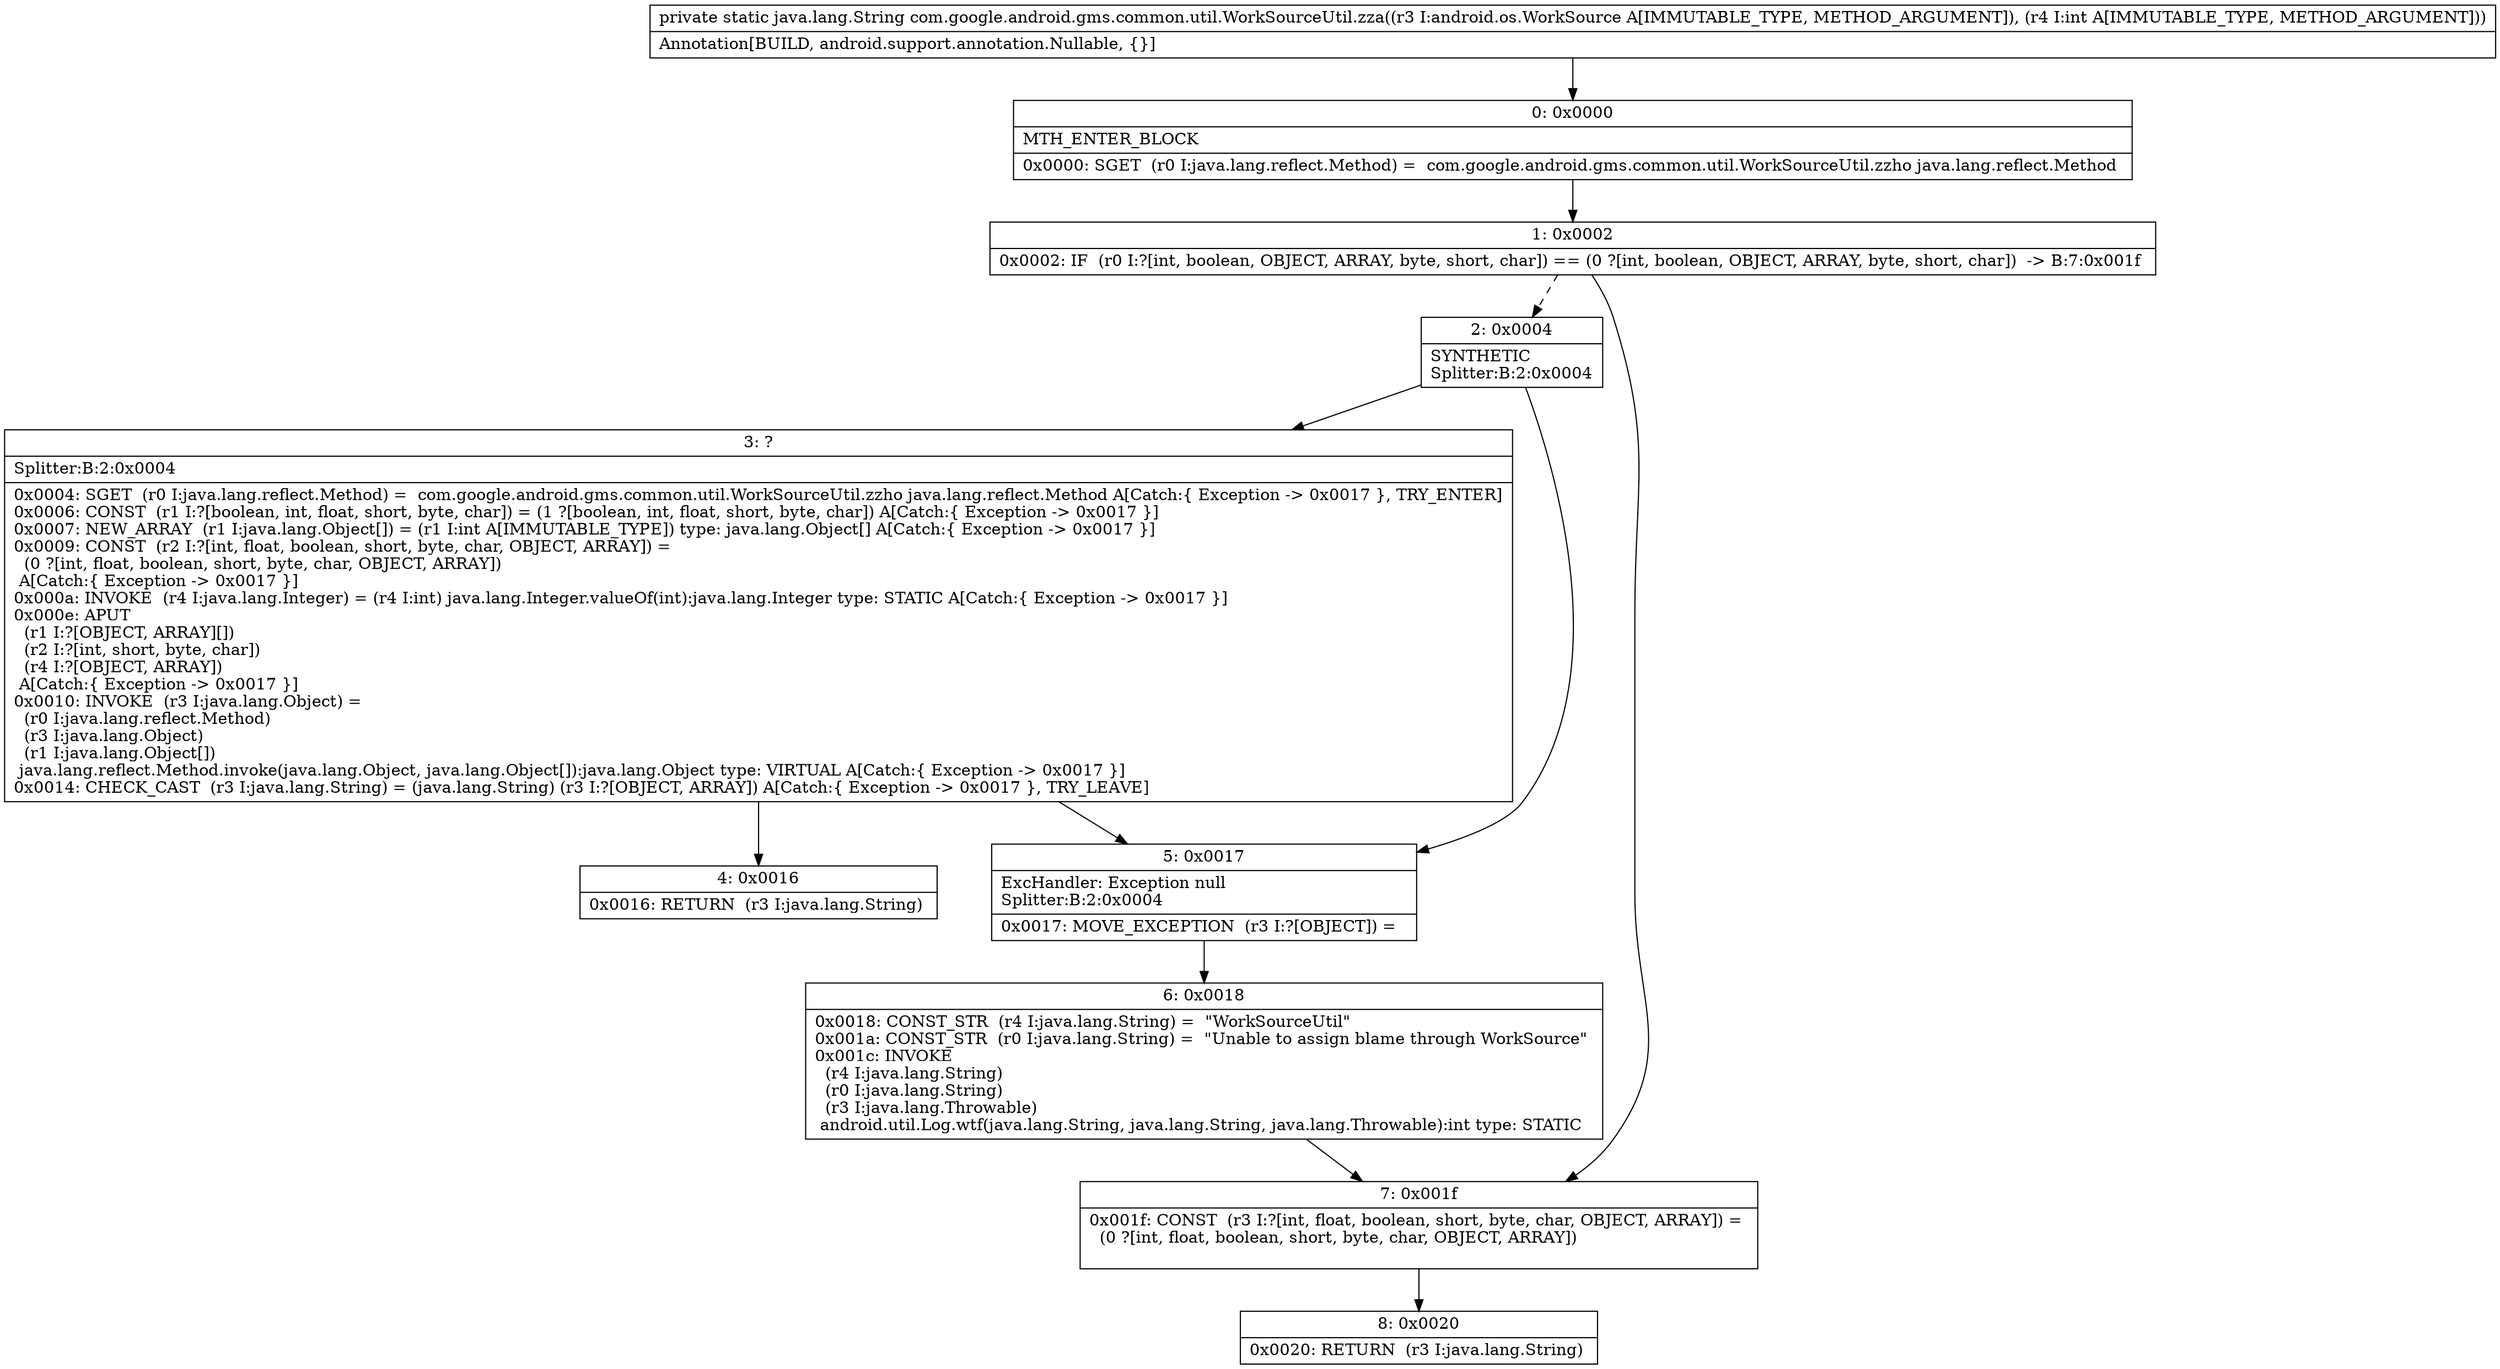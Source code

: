 digraph "CFG forcom.google.android.gms.common.util.WorkSourceUtil.zza(Landroid\/os\/WorkSource;I)Ljava\/lang\/String;" {
Node_0 [shape=record,label="{0\:\ 0x0000|MTH_ENTER_BLOCK\l|0x0000: SGET  (r0 I:java.lang.reflect.Method) =  com.google.android.gms.common.util.WorkSourceUtil.zzho java.lang.reflect.Method \l}"];
Node_1 [shape=record,label="{1\:\ 0x0002|0x0002: IF  (r0 I:?[int, boolean, OBJECT, ARRAY, byte, short, char]) == (0 ?[int, boolean, OBJECT, ARRAY, byte, short, char])  \-\> B:7:0x001f \l}"];
Node_2 [shape=record,label="{2\:\ 0x0004|SYNTHETIC\lSplitter:B:2:0x0004\l}"];
Node_3 [shape=record,label="{3\:\ ?|Splitter:B:2:0x0004\l|0x0004: SGET  (r0 I:java.lang.reflect.Method) =  com.google.android.gms.common.util.WorkSourceUtil.zzho java.lang.reflect.Method A[Catch:\{ Exception \-\> 0x0017 \}, TRY_ENTER]\l0x0006: CONST  (r1 I:?[boolean, int, float, short, byte, char]) = (1 ?[boolean, int, float, short, byte, char]) A[Catch:\{ Exception \-\> 0x0017 \}]\l0x0007: NEW_ARRAY  (r1 I:java.lang.Object[]) = (r1 I:int A[IMMUTABLE_TYPE]) type: java.lang.Object[] A[Catch:\{ Exception \-\> 0x0017 \}]\l0x0009: CONST  (r2 I:?[int, float, boolean, short, byte, char, OBJECT, ARRAY]) = \l  (0 ?[int, float, boolean, short, byte, char, OBJECT, ARRAY])\l A[Catch:\{ Exception \-\> 0x0017 \}]\l0x000a: INVOKE  (r4 I:java.lang.Integer) = (r4 I:int) java.lang.Integer.valueOf(int):java.lang.Integer type: STATIC A[Catch:\{ Exception \-\> 0x0017 \}]\l0x000e: APUT  \l  (r1 I:?[OBJECT, ARRAY][])\l  (r2 I:?[int, short, byte, char])\l  (r4 I:?[OBJECT, ARRAY])\l A[Catch:\{ Exception \-\> 0x0017 \}]\l0x0010: INVOKE  (r3 I:java.lang.Object) = \l  (r0 I:java.lang.reflect.Method)\l  (r3 I:java.lang.Object)\l  (r1 I:java.lang.Object[])\l java.lang.reflect.Method.invoke(java.lang.Object, java.lang.Object[]):java.lang.Object type: VIRTUAL A[Catch:\{ Exception \-\> 0x0017 \}]\l0x0014: CHECK_CAST  (r3 I:java.lang.String) = (java.lang.String) (r3 I:?[OBJECT, ARRAY]) A[Catch:\{ Exception \-\> 0x0017 \}, TRY_LEAVE]\l}"];
Node_4 [shape=record,label="{4\:\ 0x0016|0x0016: RETURN  (r3 I:java.lang.String) \l}"];
Node_5 [shape=record,label="{5\:\ 0x0017|ExcHandler: Exception null\lSplitter:B:2:0x0004\l|0x0017: MOVE_EXCEPTION  (r3 I:?[OBJECT]) =  \l}"];
Node_6 [shape=record,label="{6\:\ 0x0018|0x0018: CONST_STR  (r4 I:java.lang.String) =  \"WorkSourceUtil\" \l0x001a: CONST_STR  (r0 I:java.lang.String) =  \"Unable to assign blame through WorkSource\" \l0x001c: INVOKE  \l  (r4 I:java.lang.String)\l  (r0 I:java.lang.String)\l  (r3 I:java.lang.Throwable)\l android.util.Log.wtf(java.lang.String, java.lang.String, java.lang.Throwable):int type: STATIC \l}"];
Node_7 [shape=record,label="{7\:\ 0x001f|0x001f: CONST  (r3 I:?[int, float, boolean, short, byte, char, OBJECT, ARRAY]) = \l  (0 ?[int, float, boolean, short, byte, char, OBJECT, ARRAY])\l \l}"];
Node_8 [shape=record,label="{8\:\ 0x0020|0x0020: RETURN  (r3 I:java.lang.String) \l}"];
MethodNode[shape=record,label="{private static java.lang.String com.google.android.gms.common.util.WorkSourceUtil.zza((r3 I:android.os.WorkSource A[IMMUTABLE_TYPE, METHOD_ARGUMENT]), (r4 I:int A[IMMUTABLE_TYPE, METHOD_ARGUMENT]))  | Annotation[BUILD, android.support.annotation.Nullable, \{\}]\l}"];
MethodNode -> Node_0;
Node_0 -> Node_1;
Node_1 -> Node_2[style=dashed];
Node_1 -> Node_7;
Node_2 -> Node_3;
Node_2 -> Node_5;
Node_3 -> Node_4;
Node_3 -> Node_5;
Node_5 -> Node_6;
Node_6 -> Node_7;
Node_7 -> Node_8;
}

